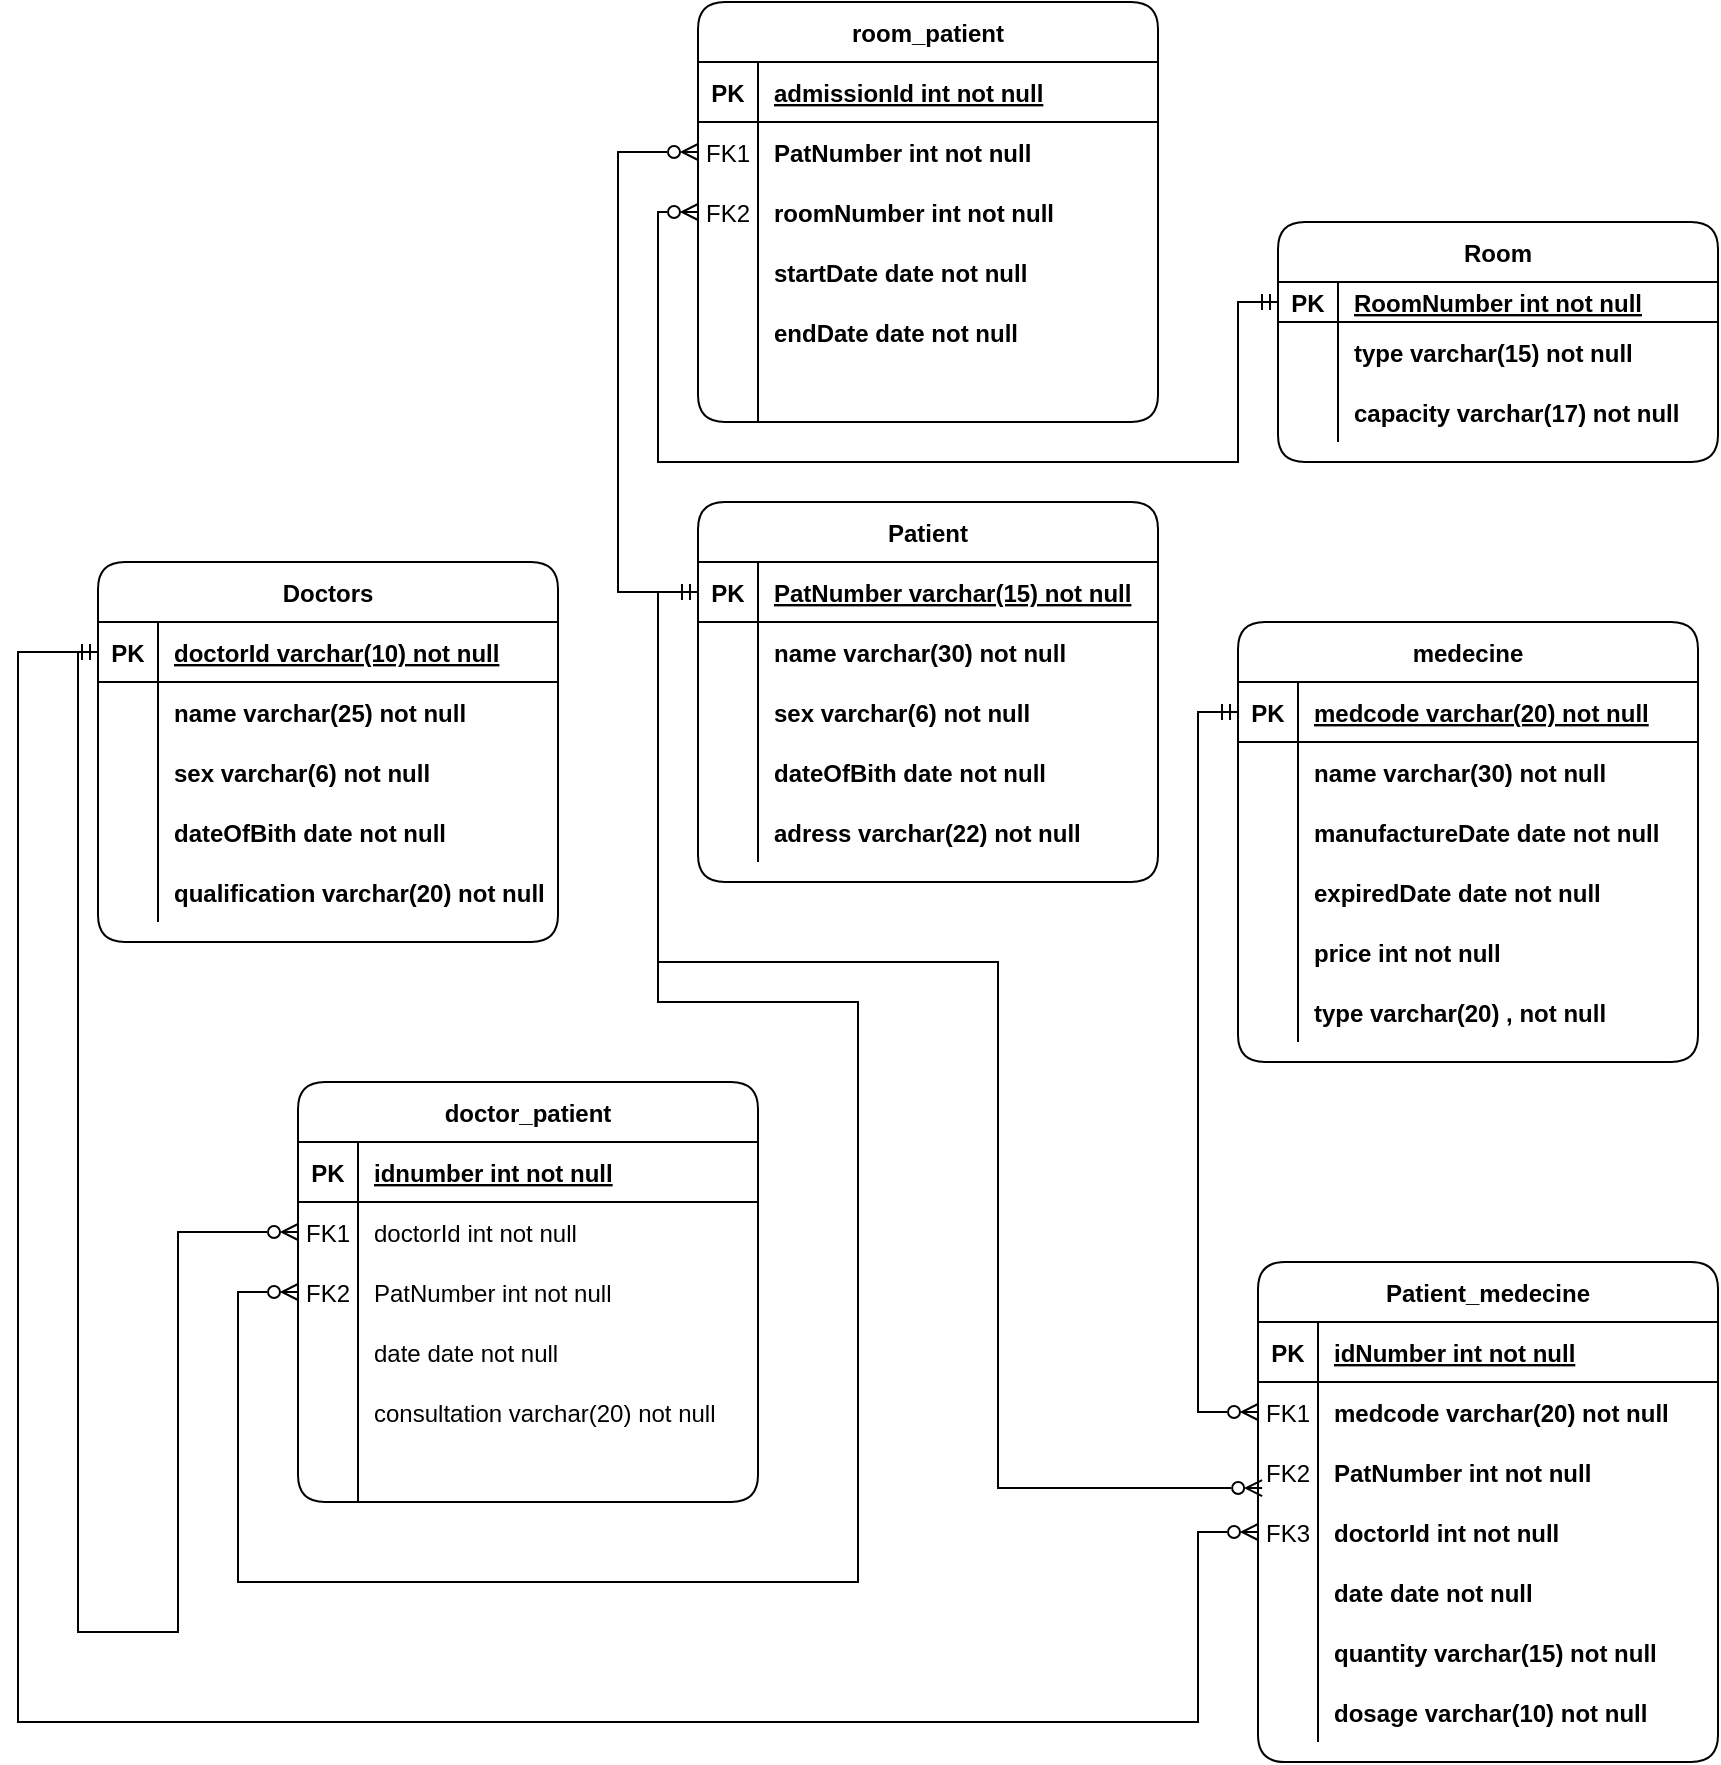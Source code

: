 <mxfile version="17.4.6" type="github">
  <diagram id="NFfSN6hiVfHOmYQPQZbJ" name="Page-1">
    <mxGraphModel dx="2272" dy="752" grid="1" gridSize="10" guides="1" tooltips="1" connect="1" arrows="1" fold="1" page="1" pageScale="1" pageWidth="850" pageHeight="1100" math="0" shadow="0">
      <root>
        <mxCell id="0" />
        <mxCell id="1" parent="0" />
        <mxCell id="Ih93-pVhh6bmFVfgbpYv-1" value="Doctors" style="shape=table;startSize=30;container=1;collapsible=1;childLayout=tableLayout;fixedRows=1;rowLines=0;fontStyle=1;align=center;resizeLast=1;rounded=1;shadow=0;sketch=0;" vertex="1" parent="1">
          <mxGeometry x="20" y="390" width="230" height="190" as="geometry" />
        </mxCell>
        <mxCell id="Ih93-pVhh6bmFVfgbpYv-2" value="" style="shape=tableRow;horizontal=0;startSize=0;swimlaneHead=0;swimlaneBody=0;fillColor=none;collapsible=0;dropTarget=0;points=[[0,0.5],[1,0.5]];portConstraint=eastwest;top=0;left=0;right=0;bottom=1;" vertex="1" parent="Ih93-pVhh6bmFVfgbpYv-1">
          <mxGeometry y="30" width="230" height="30" as="geometry" />
        </mxCell>
        <mxCell id="Ih93-pVhh6bmFVfgbpYv-3" value="PK" style="shape=partialRectangle;connectable=0;fillColor=none;top=0;left=0;bottom=0;right=0;fontStyle=1;overflow=hidden;" vertex="1" parent="Ih93-pVhh6bmFVfgbpYv-2">
          <mxGeometry width="30" height="30" as="geometry">
            <mxRectangle width="30" height="30" as="alternateBounds" />
          </mxGeometry>
        </mxCell>
        <mxCell id="Ih93-pVhh6bmFVfgbpYv-4" value="doctorId varchar(10) not null" style="shape=partialRectangle;connectable=0;fillColor=none;top=0;left=0;bottom=0;right=0;align=left;spacingLeft=6;fontStyle=5;overflow=hidden;" vertex="1" parent="Ih93-pVhh6bmFVfgbpYv-2">
          <mxGeometry x="30" width="200" height="30" as="geometry">
            <mxRectangle width="200" height="30" as="alternateBounds" />
          </mxGeometry>
        </mxCell>
        <mxCell id="Ih93-pVhh6bmFVfgbpYv-5" value="" style="shape=tableRow;horizontal=0;startSize=0;swimlaneHead=0;swimlaneBody=0;fillColor=none;collapsible=0;dropTarget=0;points=[[0,0.5],[1,0.5]];portConstraint=eastwest;top=0;left=0;right=0;bottom=0;" vertex="1" parent="Ih93-pVhh6bmFVfgbpYv-1">
          <mxGeometry y="60" width="230" height="30" as="geometry" />
        </mxCell>
        <mxCell id="Ih93-pVhh6bmFVfgbpYv-6" value="" style="shape=partialRectangle;connectable=0;fillColor=none;top=0;left=0;bottom=0;right=0;editable=1;overflow=hidden;" vertex="1" parent="Ih93-pVhh6bmFVfgbpYv-5">
          <mxGeometry width="30" height="30" as="geometry">
            <mxRectangle width="30" height="30" as="alternateBounds" />
          </mxGeometry>
        </mxCell>
        <mxCell id="Ih93-pVhh6bmFVfgbpYv-7" value="name varchar(25) not null" style="shape=partialRectangle;connectable=0;fillColor=none;top=0;left=0;bottom=0;right=0;align=left;spacingLeft=6;overflow=hidden;fontStyle=1" vertex="1" parent="Ih93-pVhh6bmFVfgbpYv-5">
          <mxGeometry x="30" width="200" height="30" as="geometry">
            <mxRectangle width="200" height="30" as="alternateBounds" />
          </mxGeometry>
        </mxCell>
        <mxCell id="Ih93-pVhh6bmFVfgbpYv-8" value="" style="shape=tableRow;horizontal=0;startSize=0;swimlaneHead=0;swimlaneBody=0;fillColor=none;collapsible=0;dropTarget=0;points=[[0,0.5],[1,0.5]];portConstraint=eastwest;top=0;left=0;right=0;bottom=0;" vertex="1" parent="Ih93-pVhh6bmFVfgbpYv-1">
          <mxGeometry y="90" width="230" height="30" as="geometry" />
        </mxCell>
        <mxCell id="Ih93-pVhh6bmFVfgbpYv-9" value="" style="shape=partialRectangle;connectable=0;fillColor=none;top=0;left=0;bottom=0;right=0;editable=1;overflow=hidden;" vertex="1" parent="Ih93-pVhh6bmFVfgbpYv-8">
          <mxGeometry width="30" height="30" as="geometry">
            <mxRectangle width="30" height="30" as="alternateBounds" />
          </mxGeometry>
        </mxCell>
        <mxCell id="Ih93-pVhh6bmFVfgbpYv-10" value="sex varchar(6) not null" style="shape=partialRectangle;connectable=0;fillColor=none;top=0;left=0;bottom=0;right=0;align=left;spacingLeft=6;overflow=hidden;fontStyle=1" vertex="1" parent="Ih93-pVhh6bmFVfgbpYv-8">
          <mxGeometry x="30" width="200" height="30" as="geometry">
            <mxRectangle width="200" height="30" as="alternateBounds" />
          </mxGeometry>
        </mxCell>
        <mxCell id="Ih93-pVhh6bmFVfgbpYv-11" value="" style="shape=tableRow;horizontal=0;startSize=0;swimlaneHead=0;swimlaneBody=0;fillColor=none;collapsible=0;dropTarget=0;points=[[0,0.5],[1,0.5]];portConstraint=eastwest;top=0;left=0;right=0;bottom=0;" vertex="1" parent="Ih93-pVhh6bmFVfgbpYv-1">
          <mxGeometry y="120" width="230" height="30" as="geometry" />
        </mxCell>
        <mxCell id="Ih93-pVhh6bmFVfgbpYv-12" value="" style="shape=partialRectangle;connectable=0;fillColor=none;top=0;left=0;bottom=0;right=0;editable=1;overflow=hidden;" vertex="1" parent="Ih93-pVhh6bmFVfgbpYv-11">
          <mxGeometry width="30" height="30" as="geometry">
            <mxRectangle width="30" height="30" as="alternateBounds" />
          </mxGeometry>
        </mxCell>
        <mxCell id="Ih93-pVhh6bmFVfgbpYv-13" value="dateOfBith date not null" style="shape=partialRectangle;connectable=0;fillColor=none;top=0;left=0;bottom=0;right=0;align=left;spacingLeft=6;overflow=hidden;fontStyle=1" vertex="1" parent="Ih93-pVhh6bmFVfgbpYv-11">
          <mxGeometry x="30" width="200" height="30" as="geometry">
            <mxRectangle width="200" height="30" as="alternateBounds" />
          </mxGeometry>
        </mxCell>
        <mxCell id="Ih93-pVhh6bmFVfgbpYv-14" value="" style="shape=tableRow;horizontal=0;startSize=0;swimlaneHead=0;swimlaneBody=0;fillColor=none;collapsible=0;dropTarget=0;points=[[0,0.5],[1,0.5]];portConstraint=eastwest;top=0;left=0;right=0;bottom=0;" vertex="1" parent="Ih93-pVhh6bmFVfgbpYv-1">
          <mxGeometry y="150" width="230" height="30" as="geometry" />
        </mxCell>
        <mxCell id="Ih93-pVhh6bmFVfgbpYv-15" value="" style="shape=partialRectangle;connectable=0;fillColor=none;top=0;left=0;bottom=0;right=0;editable=1;overflow=hidden;" vertex="1" parent="Ih93-pVhh6bmFVfgbpYv-14">
          <mxGeometry width="30" height="30" as="geometry">
            <mxRectangle width="30" height="30" as="alternateBounds" />
          </mxGeometry>
        </mxCell>
        <mxCell id="Ih93-pVhh6bmFVfgbpYv-16" value="qualification varchar(20) not null" style="shape=partialRectangle;connectable=0;fillColor=none;top=0;left=0;bottom=0;right=0;align=left;spacingLeft=6;overflow=hidden;fontStyle=1" vertex="1" parent="Ih93-pVhh6bmFVfgbpYv-14">
          <mxGeometry x="30" width="200" height="30" as="geometry">
            <mxRectangle width="200" height="30" as="alternateBounds" />
          </mxGeometry>
        </mxCell>
        <mxCell id="Ih93-pVhh6bmFVfgbpYv-17" value="Patient" style="shape=table;startSize=30;container=1;collapsible=1;childLayout=tableLayout;fixedRows=1;rowLines=0;fontStyle=1;align=center;resizeLast=1;rounded=1;shadow=0;sketch=0;" vertex="1" parent="1">
          <mxGeometry x="320" y="360" width="230" height="190" as="geometry" />
        </mxCell>
        <mxCell id="Ih93-pVhh6bmFVfgbpYv-18" value="" style="shape=tableRow;horizontal=0;startSize=0;swimlaneHead=0;swimlaneBody=0;fillColor=none;collapsible=0;dropTarget=0;points=[[0,0.5],[1,0.5]];portConstraint=eastwest;top=0;left=0;right=0;bottom=1;" vertex="1" parent="Ih93-pVhh6bmFVfgbpYv-17">
          <mxGeometry y="30" width="230" height="30" as="geometry" />
        </mxCell>
        <mxCell id="Ih93-pVhh6bmFVfgbpYv-19" value="PK" style="shape=partialRectangle;connectable=0;fillColor=none;top=0;left=0;bottom=0;right=0;fontStyle=1;overflow=hidden;" vertex="1" parent="Ih93-pVhh6bmFVfgbpYv-18">
          <mxGeometry width="30" height="30" as="geometry">
            <mxRectangle width="30" height="30" as="alternateBounds" />
          </mxGeometry>
        </mxCell>
        <mxCell id="Ih93-pVhh6bmFVfgbpYv-20" value="PatNumber varchar(15) not null" style="shape=partialRectangle;connectable=0;fillColor=none;top=0;left=0;bottom=0;right=0;align=left;spacingLeft=6;fontStyle=5;overflow=hidden;" vertex="1" parent="Ih93-pVhh6bmFVfgbpYv-18">
          <mxGeometry x="30" width="200" height="30" as="geometry">
            <mxRectangle width="200" height="30" as="alternateBounds" />
          </mxGeometry>
        </mxCell>
        <mxCell id="Ih93-pVhh6bmFVfgbpYv-21" value="" style="shape=tableRow;horizontal=0;startSize=0;swimlaneHead=0;swimlaneBody=0;fillColor=none;collapsible=0;dropTarget=0;points=[[0,0.5],[1,0.5]];portConstraint=eastwest;top=0;left=0;right=0;bottom=0;" vertex="1" parent="Ih93-pVhh6bmFVfgbpYv-17">
          <mxGeometry y="60" width="230" height="30" as="geometry" />
        </mxCell>
        <mxCell id="Ih93-pVhh6bmFVfgbpYv-22" value="" style="shape=partialRectangle;connectable=0;fillColor=none;top=0;left=0;bottom=0;right=0;editable=1;overflow=hidden;" vertex="1" parent="Ih93-pVhh6bmFVfgbpYv-21">
          <mxGeometry width="30" height="30" as="geometry">
            <mxRectangle width="30" height="30" as="alternateBounds" />
          </mxGeometry>
        </mxCell>
        <mxCell id="Ih93-pVhh6bmFVfgbpYv-23" value="name varchar(30) not null" style="shape=partialRectangle;connectable=0;fillColor=none;top=0;left=0;bottom=0;right=0;align=left;spacingLeft=6;overflow=hidden;fontStyle=1" vertex="1" parent="Ih93-pVhh6bmFVfgbpYv-21">
          <mxGeometry x="30" width="200" height="30" as="geometry">
            <mxRectangle width="200" height="30" as="alternateBounds" />
          </mxGeometry>
        </mxCell>
        <mxCell id="Ih93-pVhh6bmFVfgbpYv-24" value="" style="shape=tableRow;horizontal=0;startSize=0;swimlaneHead=0;swimlaneBody=0;fillColor=none;collapsible=0;dropTarget=0;points=[[0,0.5],[1,0.5]];portConstraint=eastwest;top=0;left=0;right=0;bottom=0;" vertex="1" parent="Ih93-pVhh6bmFVfgbpYv-17">
          <mxGeometry y="90" width="230" height="30" as="geometry" />
        </mxCell>
        <mxCell id="Ih93-pVhh6bmFVfgbpYv-25" value="" style="shape=partialRectangle;connectable=0;fillColor=none;top=0;left=0;bottom=0;right=0;editable=1;overflow=hidden;" vertex="1" parent="Ih93-pVhh6bmFVfgbpYv-24">
          <mxGeometry width="30" height="30" as="geometry">
            <mxRectangle width="30" height="30" as="alternateBounds" />
          </mxGeometry>
        </mxCell>
        <mxCell id="Ih93-pVhh6bmFVfgbpYv-26" value="sex varchar(6) not null" style="shape=partialRectangle;connectable=0;fillColor=none;top=0;left=0;bottom=0;right=0;align=left;spacingLeft=6;overflow=hidden;fontStyle=1" vertex="1" parent="Ih93-pVhh6bmFVfgbpYv-24">
          <mxGeometry x="30" width="200" height="30" as="geometry">
            <mxRectangle width="200" height="30" as="alternateBounds" />
          </mxGeometry>
        </mxCell>
        <mxCell id="Ih93-pVhh6bmFVfgbpYv-27" value="" style="shape=tableRow;horizontal=0;startSize=0;swimlaneHead=0;swimlaneBody=0;fillColor=none;collapsible=0;dropTarget=0;points=[[0,0.5],[1,0.5]];portConstraint=eastwest;top=0;left=0;right=0;bottom=0;" vertex="1" parent="Ih93-pVhh6bmFVfgbpYv-17">
          <mxGeometry y="120" width="230" height="30" as="geometry" />
        </mxCell>
        <mxCell id="Ih93-pVhh6bmFVfgbpYv-28" value="" style="shape=partialRectangle;connectable=0;fillColor=none;top=0;left=0;bottom=0;right=0;editable=1;overflow=hidden;" vertex="1" parent="Ih93-pVhh6bmFVfgbpYv-27">
          <mxGeometry width="30" height="30" as="geometry">
            <mxRectangle width="30" height="30" as="alternateBounds" />
          </mxGeometry>
        </mxCell>
        <mxCell id="Ih93-pVhh6bmFVfgbpYv-29" value="dateOfBith date not null" style="shape=partialRectangle;connectable=0;fillColor=none;top=0;left=0;bottom=0;right=0;align=left;spacingLeft=6;overflow=hidden;fontStyle=1" vertex="1" parent="Ih93-pVhh6bmFVfgbpYv-27">
          <mxGeometry x="30" width="200" height="30" as="geometry">
            <mxRectangle width="200" height="30" as="alternateBounds" />
          </mxGeometry>
        </mxCell>
        <mxCell id="Ih93-pVhh6bmFVfgbpYv-30" value="" style="shape=tableRow;horizontal=0;startSize=0;swimlaneHead=0;swimlaneBody=0;fillColor=none;collapsible=0;dropTarget=0;points=[[0,0.5],[1,0.5]];portConstraint=eastwest;top=0;left=0;right=0;bottom=0;" vertex="1" parent="Ih93-pVhh6bmFVfgbpYv-17">
          <mxGeometry y="150" width="230" height="30" as="geometry" />
        </mxCell>
        <mxCell id="Ih93-pVhh6bmFVfgbpYv-31" value="" style="shape=partialRectangle;connectable=0;fillColor=none;top=0;left=0;bottom=0;right=0;editable=1;overflow=hidden;" vertex="1" parent="Ih93-pVhh6bmFVfgbpYv-30">
          <mxGeometry width="30" height="30" as="geometry">
            <mxRectangle width="30" height="30" as="alternateBounds" />
          </mxGeometry>
        </mxCell>
        <mxCell id="Ih93-pVhh6bmFVfgbpYv-32" value="adress varchar(22) not null" style="shape=partialRectangle;connectable=0;fillColor=none;top=0;left=0;bottom=0;right=0;align=left;spacingLeft=6;overflow=hidden;fontStyle=1" vertex="1" parent="Ih93-pVhh6bmFVfgbpYv-30">
          <mxGeometry x="30" width="200" height="30" as="geometry">
            <mxRectangle width="200" height="30" as="alternateBounds" />
          </mxGeometry>
        </mxCell>
        <mxCell id="Ih93-pVhh6bmFVfgbpYv-49" value="Room" style="shape=table;startSize=30;container=1;collapsible=1;childLayout=tableLayout;fixedRows=1;rowLines=0;fontStyle=1;align=center;resizeLast=1;rounded=1;shadow=0;sketch=0;" vertex="1" parent="1">
          <mxGeometry x="610" y="220" width="220" height="120" as="geometry" />
        </mxCell>
        <mxCell id="Ih93-pVhh6bmFVfgbpYv-50" value="" style="shape=tableRow;horizontal=0;startSize=0;swimlaneHead=0;swimlaneBody=0;fillColor=none;collapsible=0;dropTarget=0;points=[[0,0.5],[1,0.5]];portConstraint=eastwest;top=0;left=0;right=0;bottom=1;rounded=1;shadow=0;sketch=0;" vertex="1" parent="Ih93-pVhh6bmFVfgbpYv-49">
          <mxGeometry y="30" width="220" height="20" as="geometry" />
        </mxCell>
        <mxCell id="Ih93-pVhh6bmFVfgbpYv-51" value="PK" style="shape=partialRectangle;connectable=0;fillColor=none;top=0;left=0;bottom=0;right=0;fontStyle=1;overflow=hidden;rounded=1;shadow=0;sketch=0;" vertex="1" parent="Ih93-pVhh6bmFVfgbpYv-50">
          <mxGeometry width="30" height="20" as="geometry">
            <mxRectangle width="30" height="20" as="alternateBounds" />
          </mxGeometry>
        </mxCell>
        <mxCell id="Ih93-pVhh6bmFVfgbpYv-52" value="RoomNumber int not null" style="shape=partialRectangle;connectable=0;fillColor=none;top=0;left=0;bottom=0;right=0;align=left;spacingLeft=6;fontStyle=5;overflow=hidden;rounded=1;shadow=0;sketch=0;" vertex="1" parent="Ih93-pVhh6bmFVfgbpYv-50">
          <mxGeometry x="30" width="190" height="20" as="geometry">
            <mxRectangle width="190" height="20" as="alternateBounds" />
          </mxGeometry>
        </mxCell>
        <mxCell id="Ih93-pVhh6bmFVfgbpYv-53" value="" style="shape=tableRow;horizontal=0;startSize=0;swimlaneHead=0;swimlaneBody=0;fillColor=none;collapsible=0;dropTarget=0;points=[[0,0.5],[1,0.5]];portConstraint=eastwest;top=0;left=0;right=0;bottom=0;rounded=1;shadow=0;sketch=0;" vertex="1" parent="Ih93-pVhh6bmFVfgbpYv-49">
          <mxGeometry y="50" width="220" height="30" as="geometry" />
        </mxCell>
        <mxCell id="Ih93-pVhh6bmFVfgbpYv-54" value="" style="shape=partialRectangle;connectable=0;fillColor=none;top=0;left=0;bottom=0;right=0;editable=1;overflow=hidden;rounded=1;shadow=0;sketch=0;" vertex="1" parent="Ih93-pVhh6bmFVfgbpYv-53">
          <mxGeometry width="30" height="30" as="geometry">
            <mxRectangle width="30" height="30" as="alternateBounds" />
          </mxGeometry>
        </mxCell>
        <mxCell id="Ih93-pVhh6bmFVfgbpYv-55" value="type varchar(15) not null" style="shape=partialRectangle;connectable=0;fillColor=none;top=0;left=0;bottom=0;right=0;align=left;spacingLeft=6;overflow=hidden;rounded=1;shadow=0;sketch=0;fontStyle=1" vertex="1" parent="Ih93-pVhh6bmFVfgbpYv-53">
          <mxGeometry x="30" width="190" height="30" as="geometry">
            <mxRectangle width="190" height="30" as="alternateBounds" />
          </mxGeometry>
        </mxCell>
        <mxCell id="Ih93-pVhh6bmFVfgbpYv-56" value="" style="shape=tableRow;horizontal=0;startSize=0;swimlaneHead=0;swimlaneBody=0;fillColor=none;collapsible=0;dropTarget=0;points=[[0,0.5],[1,0.5]];portConstraint=eastwest;top=0;left=0;right=0;bottom=0;rounded=1;shadow=0;sketch=0;" vertex="1" parent="Ih93-pVhh6bmFVfgbpYv-49">
          <mxGeometry y="80" width="220" height="30" as="geometry" />
        </mxCell>
        <mxCell id="Ih93-pVhh6bmFVfgbpYv-57" value="" style="shape=partialRectangle;connectable=0;fillColor=none;top=0;left=0;bottom=0;right=0;editable=1;overflow=hidden;rounded=1;shadow=0;sketch=0;" vertex="1" parent="Ih93-pVhh6bmFVfgbpYv-56">
          <mxGeometry width="30" height="30" as="geometry">
            <mxRectangle width="30" height="30" as="alternateBounds" />
          </mxGeometry>
        </mxCell>
        <mxCell id="Ih93-pVhh6bmFVfgbpYv-58" value="capacity varchar(17) not null" style="shape=partialRectangle;connectable=0;fillColor=none;top=0;left=0;bottom=0;right=0;align=left;spacingLeft=6;overflow=hidden;rounded=1;shadow=0;sketch=0;fontStyle=1" vertex="1" parent="Ih93-pVhh6bmFVfgbpYv-56">
          <mxGeometry x="30" width="190" height="30" as="geometry">
            <mxRectangle width="190" height="30" as="alternateBounds" />
          </mxGeometry>
        </mxCell>
        <mxCell id="Ih93-pVhh6bmFVfgbpYv-62" value="medecine" style="shape=table;startSize=30;container=1;collapsible=1;childLayout=tableLayout;fixedRows=1;rowLines=0;fontStyle=1;align=center;resizeLast=1;rounded=1;shadow=0;sketch=0;" vertex="1" parent="1">
          <mxGeometry x="590" y="420" width="230" height="220" as="geometry" />
        </mxCell>
        <mxCell id="Ih93-pVhh6bmFVfgbpYv-63" value="" style="shape=tableRow;horizontal=0;startSize=0;swimlaneHead=0;swimlaneBody=0;fillColor=none;collapsible=0;dropTarget=0;points=[[0,0.5],[1,0.5]];portConstraint=eastwest;top=0;left=0;right=0;bottom=1;" vertex="1" parent="Ih93-pVhh6bmFVfgbpYv-62">
          <mxGeometry y="30" width="230" height="30" as="geometry" />
        </mxCell>
        <mxCell id="Ih93-pVhh6bmFVfgbpYv-64" value="PK" style="shape=partialRectangle;connectable=0;fillColor=none;top=0;left=0;bottom=0;right=0;fontStyle=1;overflow=hidden;" vertex="1" parent="Ih93-pVhh6bmFVfgbpYv-63">
          <mxGeometry width="30" height="30" as="geometry">
            <mxRectangle width="30" height="30" as="alternateBounds" />
          </mxGeometry>
        </mxCell>
        <mxCell id="Ih93-pVhh6bmFVfgbpYv-65" value="medcode varchar(20) not null" style="shape=partialRectangle;connectable=0;fillColor=none;top=0;left=0;bottom=0;right=0;align=left;spacingLeft=6;fontStyle=5;overflow=hidden;" vertex="1" parent="Ih93-pVhh6bmFVfgbpYv-63">
          <mxGeometry x="30" width="200" height="30" as="geometry">
            <mxRectangle width="200" height="30" as="alternateBounds" />
          </mxGeometry>
        </mxCell>
        <mxCell id="Ih93-pVhh6bmFVfgbpYv-66" value="" style="shape=tableRow;horizontal=0;startSize=0;swimlaneHead=0;swimlaneBody=0;fillColor=none;collapsible=0;dropTarget=0;points=[[0,0.5],[1,0.5]];portConstraint=eastwest;top=0;left=0;right=0;bottom=0;" vertex="1" parent="Ih93-pVhh6bmFVfgbpYv-62">
          <mxGeometry y="60" width="230" height="30" as="geometry" />
        </mxCell>
        <mxCell id="Ih93-pVhh6bmFVfgbpYv-67" value="" style="shape=partialRectangle;connectable=0;fillColor=none;top=0;left=0;bottom=0;right=0;editable=1;overflow=hidden;" vertex="1" parent="Ih93-pVhh6bmFVfgbpYv-66">
          <mxGeometry width="30" height="30" as="geometry">
            <mxRectangle width="30" height="30" as="alternateBounds" />
          </mxGeometry>
        </mxCell>
        <mxCell id="Ih93-pVhh6bmFVfgbpYv-68" value="name varchar(30) not null" style="shape=partialRectangle;connectable=0;fillColor=none;top=0;left=0;bottom=0;right=0;align=left;spacingLeft=6;overflow=hidden;fontStyle=1" vertex="1" parent="Ih93-pVhh6bmFVfgbpYv-66">
          <mxGeometry x="30" width="200" height="30" as="geometry">
            <mxRectangle width="200" height="30" as="alternateBounds" />
          </mxGeometry>
        </mxCell>
        <mxCell id="Ih93-pVhh6bmFVfgbpYv-69" value="" style="shape=tableRow;horizontal=0;startSize=0;swimlaneHead=0;swimlaneBody=0;fillColor=none;collapsible=0;dropTarget=0;points=[[0,0.5],[1,0.5]];portConstraint=eastwest;top=0;left=0;right=0;bottom=0;" vertex="1" parent="Ih93-pVhh6bmFVfgbpYv-62">
          <mxGeometry y="90" width="230" height="30" as="geometry" />
        </mxCell>
        <mxCell id="Ih93-pVhh6bmFVfgbpYv-70" value="" style="shape=partialRectangle;connectable=0;fillColor=none;top=0;left=0;bottom=0;right=0;editable=1;overflow=hidden;" vertex="1" parent="Ih93-pVhh6bmFVfgbpYv-69">
          <mxGeometry width="30" height="30" as="geometry">
            <mxRectangle width="30" height="30" as="alternateBounds" />
          </mxGeometry>
        </mxCell>
        <mxCell id="Ih93-pVhh6bmFVfgbpYv-71" value="manufactureDate date not null" style="shape=partialRectangle;connectable=0;fillColor=none;top=0;left=0;bottom=0;right=0;align=left;spacingLeft=6;overflow=hidden;fontStyle=1" vertex="1" parent="Ih93-pVhh6bmFVfgbpYv-69">
          <mxGeometry x="30" width="200" height="30" as="geometry">
            <mxRectangle width="200" height="30" as="alternateBounds" />
          </mxGeometry>
        </mxCell>
        <mxCell id="Ih93-pVhh6bmFVfgbpYv-72" value="" style="shape=tableRow;horizontal=0;startSize=0;swimlaneHead=0;swimlaneBody=0;fillColor=none;collapsible=0;dropTarget=0;points=[[0,0.5],[1,0.5]];portConstraint=eastwest;top=0;left=0;right=0;bottom=0;" vertex="1" parent="Ih93-pVhh6bmFVfgbpYv-62">
          <mxGeometry y="120" width="230" height="30" as="geometry" />
        </mxCell>
        <mxCell id="Ih93-pVhh6bmFVfgbpYv-73" value="" style="shape=partialRectangle;connectable=0;fillColor=none;top=0;left=0;bottom=0;right=0;editable=1;overflow=hidden;" vertex="1" parent="Ih93-pVhh6bmFVfgbpYv-72">
          <mxGeometry width="30" height="30" as="geometry">
            <mxRectangle width="30" height="30" as="alternateBounds" />
          </mxGeometry>
        </mxCell>
        <mxCell id="Ih93-pVhh6bmFVfgbpYv-74" value="expiredDate date not null" style="shape=partialRectangle;connectable=0;fillColor=none;top=0;left=0;bottom=0;right=0;align=left;spacingLeft=6;overflow=hidden;fontStyle=1" vertex="1" parent="Ih93-pVhh6bmFVfgbpYv-72">
          <mxGeometry x="30" width="200" height="30" as="geometry">
            <mxRectangle width="200" height="30" as="alternateBounds" />
          </mxGeometry>
        </mxCell>
        <mxCell id="Ih93-pVhh6bmFVfgbpYv-75" value="" style="shape=tableRow;horizontal=0;startSize=0;swimlaneHead=0;swimlaneBody=0;fillColor=none;collapsible=0;dropTarget=0;points=[[0,0.5],[1,0.5]];portConstraint=eastwest;top=0;left=0;right=0;bottom=0;" vertex="1" parent="Ih93-pVhh6bmFVfgbpYv-62">
          <mxGeometry y="150" width="230" height="30" as="geometry" />
        </mxCell>
        <mxCell id="Ih93-pVhh6bmFVfgbpYv-76" value="" style="shape=partialRectangle;connectable=0;fillColor=none;top=0;left=0;bottom=0;right=0;editable=1;overflow=hidden;" vertex="1" parent="Ih93-pVhh6bmFVfgbpYv-75">
          <mxGeometry width="30" height="30" as="geometry">
            <mxRectangle width="30" height="30" as="alternateBounds" />
          </mxGeometry>
        </mxCell>
        <mxCell id="Ih93-pVhh6bmFVfgbpYv-77" value="price int not null" style="shape=partialRectangle;connectable=0;fillColor=none;top=0;left=0;bottom=0;right=0;align=left;spacingLeft=6;overflow=hidden;fontStyle=1" vertex="1" parent="Ih93-pVhh6bmFVfgbpYv-75">
          <mxGeometry x="30" width="200" height="30" as="geometry">
            <mxRectangle width="200" height="30" as="alternateBounds" />
          </mxGeometry>
        </mxCell>
        <mxCell id="Ih93-pVhh6bmFVfgbpYv-78" value="" style="shape=tableRow;horizontal=0;startSize=0;swimlaneHead=0;swimlaneBody=0;fillColor=none;collapsible=0;dropTarget=0;points=[[0,0.5],[1,0.5]];portConstraint=eastwest;top=0;left=0;right=0;bottom=0;" vertex="1" parent="Ih93-pVhh6bmFVfgbpYv-62">
          <mxGeometry y="180" width="230" height="30" as="geometry" />
        </mxCell>
        <mxCell id="Ih93-pVhh6bmFVfgbpYv-79" value="" style="shape=partialRectangle;connectable=0;fillColor=none;top=0;left=0;bottom=0;right=0;editable=1;overflow=hidden;" vertex="1" parent="Ih93-pVhh6bmFVfgbpYv-78">
          <mxGeometry width="30" height="30" as="geometry">
            <mxRectangle width="30" height="30" as="alternateBounds" />
          </mxGeometry>
        </mxCell>
        <mxCell id="Ih93-pVhh6bmFVfgbpYv-80" value="type varchar(20) , not null" style="shape=partialRectangle;connectable=0;fillColor=none;top=0;left=0;bottom=0;right=0;align=left;spacingLeft=6;overflow=hidden;fontStyle=1" vertex="1" parent="Ih93-pVhh6bmFVfgbpYv-78">
          <mxGeometry x="30" width="200" height="30" as="geometry">
            <mxRectangle width="200" height="30" as="alternateBounds" />
          </mxGeometry>
        </mxCell>
        <mxCell id="Ih93-pVhh6bmFVfgbpYv-81" value="Patient_medecine" style="shape=table;startSize=30;container=1;collapsible=1;childLayout=tableLayout;fixedRows=1;rowLines=0;fontStyle=1;align=center;resizeLast=1;rounded=1;shadow=0;sketch=0;" vertex="1" parent="1">
          <mxGeometry x="600" y="740" width="230" height="250" as="geometry" />
        </mxCell>
        <mxCell id="Ih93-pVhh6bmFVfgbpYv-82" value="" style="shape=tableRow;horizontal=0;startSize=0;swimlaneHead=0;swimlaneBody=0;fillColor=none;collapsible=0;dropTarget=0;points=[[0,0.5],[1,0.5]];portConstraint=eastwest;top=0;left=0;right=0;bottom=1;" vertex="1" parent="Ih93-pVhh6bmFVfgbpYv-81">
          <mxGeometry y="30" width="230" height="30" as="geometry" />
        </mxCell>
        <mxCell id="Ih93-pVhh6bmFVfgbpYv-83" value="PK" style="shape=partialRectangle;connectable=0;fillColor=none;top=0;left=0;bottom=0;right=0;fontStyle=1;overflow=hidden;" vertex="1" parent="Ih93-pVhh6bmFVfgbpYv-82">
          <mxGeometry width="30" height="30" as="geometry">
            <mxRectangle width="30" height="30" as="alternateBounds" />
          </mxGeometry>
        </mxCell>
        <mxCell id="Ih93-pVhh6bmFVfgbpYv-84" value="idNumber int not null" style="shape=partialRectangle;connectable=0;fillColor=none;top=0;left=0;bottom=0;right=0;align=left;spacingLeft=6;fontStyle=5;overflow=hidden;" vertex="1" parent="Ih93-pVhh6bmFVfgbpYv-82">
          <mxGeometry x="30" width="200" height="30" as="geometry">
            <mxRectangle width="200" height="30" as="alternateBounds" />
          </mxGeometry>
        </mxCell>
        <mxCell id="Ih93-pVhh6bmFVfgbpYv-85" value="" style="shape=tableRow;horizontal=0;startSize=0;swimlaneHead=0;swimlaneBody=0;fillColor=none;collapsible=0;dropTarget=0;points=[[0,0.5],[1,0.5]];portConstraint=eastwest;top=0;left=0;right=0;bottom=0;" vertex="1" parent="Ih93-pVhh6bmFVfgbpYv-81">
          <mxGeometry y="60" width="230" height="30" as="geometry" />
        </mxCell>
        <mxCell id="Ih93-pVhh6bmFVfgbpYv-86" value="FK1" style="shape=partialRectangle;connectable=0;fillColor=none;top=0;left=0;bottom=0;right=0;editable=1;overflow=hidden;" vertex="1" parent="Ih93-pVhh6bmFVfgbpYv-85">
          <mxGeometry width="30" height="30" as="geometry">
            <mxRectangle width="30" height="30" as="alternateBounds" />
          </mxGeometry>
        </mxCell>
        <mxCell id="Ih93-pVhh6bmFVfgbpYv-87" value="medcode varchar(20) not null " style="shape=partialRectangle;connectable=0;fillColor=none;top=0;left=0;bottom=0;right=0;align=left;spacingLeft=6;overflow=hidden;fontStyle=1" vertex="1" parent="Ih93-pVhh6bmFVfgbpYv-85">
          <mxGeometry x="30" width="200" height="30" as="geometry">
            <mxRectangle width="200" height="30" as="alternateBounds" />
          </mxGeometry>
        </mxCell>
        <mxCell id="Ih93-pVhh6bmFVfgbpYv-88" value="" style="shape=tableRow;horizontal=0;startSize=0;swimlaneHead=0;swimlaneBody=0;fillColor=none;collapsible=0;dropTarget=0;points=[[0,0.5],[1,0.5]];portConstraint=eastwest;top=0;left=0;right=0;bottom=0;" vertex="1" parent="Ih93-pVhh6bmFVfgbpYv-81">
          <mxGeometry y="90" width="230" height="30" as="geometry" />
        </mxCell>
        <mxCell id="Ih93-pVhh6bmFVfgbpYv-89" value="FK2" style="shape=partialRectangle;connectable=0;fillColor=none;top=0;left=0;bottom=0;right=0;editable=1;overflow=hidden;" vertex="1" parent="Ih93-pVhh6bmFVfgbpYv-88">
          <mxGeometry width="30" height="30" as="geometry">
            <mxRectangle width="30" height="30" as="alternateBounds" />
          </mxGeometry>
        </mxCell>
        <mxCell id="Ih93-pVhh6bmFVfgbpYv-90" value="PatNumber int not null " style="shape=partialRectangle;connectable=0;fillColor=none;top=0;left=0;bottom=0;right=0;align=left;spacingLeft=6;overflow=hidden;fontStyle=1" vertex="1" parent="Ih93-pVhh6bmFVfgbpYv-88">
          <mxGeometry x="30" width="200" height="30" as="geometry">
            <mxRectangle width="200" height="30" as="alternateBounds" />
          </mxGeometry>
        </mxCell>
        <mxCell id="Ih93-pVhh6bmFVfgbpYv-91" value="" style="shape=tableRow;horizontal=0;startSize=0;swimlaneHead=0;swimlaneBody=0;fillColor=none;collapsible=0;dropTarget=0;points=[[0,0.5],[1,0.5]];portConstraint=eastwest;top=0;left=0;right=0;bottom=0;" vertex="1" parent="Ih93-pVhh6bmFVfgbpYv-81">
          <mxGeometry y="120" width="230" height="30" as="geometry" />
        </mxCell>
        <mxCell id="Ih93-pVhh6bmFVfgbpYv-92" value="FK3" style="shape=partialRectangle;connectable=0;fillColor=none;top=0;left=0;bottom=0;right=0;editable=1;overflow=hidden;" vertex="1" parent="Ih93-pVhh6bmFVfgbpYv-91">
          <mxGeometry width="30" height="30" as="geometry">
            <mxRectangle width="30" height="30" as="alternateBounds" />
          </mxGeometry>
        </mxCell>
        <mxCell id="Ih93-pVhh6bmFVfgbpYv-93" value="doctorId int not null " style="shape=partialRectangle;connectable=0;fillColor=none;top=0;left=0;bottom=0;right=0;align=left;spacingLeft=6;overflow=hidden;fontStyle=1" vertex="1" parent="Ih93-pVhh6bmFVfgbpYv-91">
          <mxGeometry x="30" width="200" height="30" as="geometry">
            <mxRectangle width="200" height="30" as="alternateBounds" />
          </mxGeometry>
        </mxCell>
        <mxCell id="Ih93-pVhh6bmFVfgbpYv-94" value="" style="shape=tableRow;horizontal=0;startSize=0;swimlaneHead=0;swimlaneBody=0;fillColor=none;collapsible=0;dropTarget=0;points=[[0,0.5],[1,0.5]];portConstraint=eastwest;top=0;left=0;right=0;bottom=0;" vertex="1" parent="Ih93-pVhh6bmFVfgbpYv-81">
          <mxGeometry y="150" width="230" height="30" as="geometry" />
        </mxCell>
        <mxCell id="Ih93-pVhh6bmFVfgbpYv-95" value="" style="shape=partialRectangle;connectable=0;fillColor=none;top=0;left=0;bottom=0;right=0;editable=1;overflow=hidden;" vertex="1" parent="Ih93-pVhh6bmFVfgbpYv-94">
          <mxGeometry width="30" height="30" as="geometry">
            <mxRectangle width="30" height="30" as="alternateBounds" />
          </mxGeometry>
        </mxCell>
        <mxCell id="Ih93-pVhh6bmFVfgbpYv-96" value="date date not null" style="shape=partialRectangle;connectable=0;fillColor=none;top=0;left=0;bottom=0;right=0;align=left;spacingLeft=6;overflow=hidden;fontStyle=1" vertex="1" parent="Ih93-pVhh6bmFVfgbpYv-94">
          <mxGeometry x="30" width="200" height="30" as="geometry">
            <mxRectangle width="200" height="30" as="alternateBounds" />
          </mxGeometry>
        </mxCell>
        <mxCell id="Ih93-pVhh6bmFVfgbpYv-97" value="" style="shape=tableRow;horizontal=0;startSize=0;swimlaneHead=0;swimlaneBody=0;fillColor=none;collapsible=0;dropTarget=0;points=[[0,0.5],[1,0.5]];portConstraint=eastwest;top=0;left=0;right=0;bottom=0;" vertex="1" parent="Ih93-pVhh6bmFVfgbpYv-81">
          <mxGeometry y="180" width="230" height="30" as="geometry" />
        </mxCell>
        <mxCell id="Ih93-pVhh6bmFVfgbpYv-98" value="" style="shape=partialRectangle;connectable=0;fillColor=none;top=0;left=0;bottom=0;right=0;editable=1;overflow=hidden;" vertex="1" parent="Ih93-pVhh6bmFVfgbpYv-97">
          <mxGeometry width="30" height="30" as="geometry">
            <mxRectangle width="30" height="30" as="alternateBounds" />
          </mxGeometry>
        </mxCell>
        <mxCell id="Ih93-pVhh6bmFVfgbpYv-99" value="quantity varchar(15) not null" style="shape=partialRectangle;connectable=0;fillColor=none;top=0;left=0;bottom=0;right=0;align=left;spacingLeft=6;overflow=hidden;fontStyle=1" vertex="1" parent="Ih93-pVhh6bmFVfgbpYv-97">
          <mxGeometry x="30" width="200" height="30" as="geometry">
            <mxRectangle width="200" height="30" as="alternateBounds" />
          </mxGeometry>
        </mxCell>
        <mxCell id="Ih93-pVhh6bmFVfgbpYv-100" value="" style="shape=tableRow;horizontal=0;startSize=0;swimlaneHead=0;swimlaneBody=0;fillColor=none;collapsible=0;dropTarget=0;points=[[0,0.5],[1,0.5]];portConstraint=eastwest;top=0;left=0;right=0;bottom=0;" vertex="1" parent="Ih93-pVhh6bmFVfgbpYv-81">
          <mxGeometry y="210" width="230" height="30" as="geometry" />
        </mxCell>
        <mxCell id="Ih93-pVhh6bmFVfgbpYv-101" value="" style="shape=partialRectangle;connectable=0;fillColor=none;top=0;left=0;bottom=0;right=0;editable=1;overflow=hidden;" vertex="1" parent="Ih93-pVhh6bmFVfgbpYv-100">
          <mxGeometry width="30" height="30" as="geometry">
            <mxRectangle width="30" height="30" as="alternateBounds" />
          </mxGeometry>
        </mxCell>
        <mxCell id="Ih93-pVhh6bmFVfgbpYv-102" value="dosage varchar(10) not null" style="shape=partialRectangle;connectable=0;fillColor=none;top=0;left=0;bottom=0;right=0;align=left;spacingLeft=6;overflow=hidden;fontStyle=1" vertex="1" parent="Ih93-pVhh6bmFVfgbpYv-100">
          <mxGeometry x="30" width="200" height="30" as="geometry">
            <mxRectangle width="200" height="30" as="alternateBounds" />
          </mxGeometry>
        </mxCell>
        <mxCell id="Ih93-pVhh6bmFVfgbpYv-103" value="doctor_patient" style="shape=table;startSize=30;container=1;collapsible=1;childLayout=tableLayout;fixedRows=1;rowLines=0;fontStyle=1;align=center;resizeLast=1;rounded=1;shadow=0;sketch=0;" vertex="1" parent="1">
          <mxGeometry x="120" y="650" width="230" height="210" as="geometry" />
        </mxCell>
        <mxCell id="Ih93-pVhh6bmFVfgbpYv-104" value="" style="shape=tableRow;horizontal=0;startSize=0;swimlaneHead=0;swimlaneBody=0;fillColor=none;collapsible=0;dropTarget=0;points=[[0,0.5],[1,0.5]];portConstraint=eastwest;top=0;left=0;right=0;bottom=1;" vertex="1" parent="Ih93-pVhh6bmFVfgbpYv-103">
          <mxGeometry y="30" width="230" height="30" as="geometry" />
        </mxCell>
        <mxCell id="Ih93-pVhh6bmFVfgbpYv-105" value="PK" style="shape=partialRectangle;connectable=0;fillColor=none;top=0;left=0;bottom=0;right=0;fontStyle=1;overflow=hidden;" vertex="1" parent="Ih93-pVhh6bmFVfgbpYv-104">
          <mxGeometry width="30" height="30" as="geometry">
            <mxRectangle width="30" height="30" as="alternateBounds" />
          </mxGeometry>
        </mxCell>
        <mxCell id="Ih93-pVhh6bmFVfgbpYv-106" value="idnumber int not null" style="shape=partialRectangle;connectable=0;fillColor=none;top=0;left=0;bottom=0;right=0;align=left;spacingLeft=6;fontStyle=5;overflow=hidden;" vertex="1" parent="Ih93-pVhh6bmFVfgbpYv-104">
          <mxGeometry x="30" width="200" height="30" as="geometry">
            <mxRectangle width="200" height="30" as="alternateBounds" />
          </mxGeometry>
        </mxCell>
        <mxCell id="Ih93-pVhh6bmFVfgbpYv-107" value="" style="shape=tableRow;horizontal=0;startSize=0;swimlaneHead=0;swimlaneBody=0;fillColor=none;collapsible=0;dropTarget=0;points=[[0,0.5],[1,0.5]];portConstraint=eastwest;top=0;left=0;right=0;bottom=0;" vertex="1" parent="Ih93-pVhh6bmFVfgbpYv-103">
          <mxGeometry y="60" width="230" height="30" as="geometry" />
        </mxCell>
        <mxCell id="Ih93-pVhh6bmFVfgbpYv-108" value="FK1" style="shape=partialRectangle;connectable=0;fillColor=none;top=0;left=0;bottom=0;right=0;editable=1;overflow=hidden;" vertex="1" parent="Ih93-pVhh6bmFVfgbpYv-107">
          <mxGeometry width="30" height="30" as="geometry">
            <mxRectangle width="30" height="30" as="alternateBounds" />
          </mxGeometry>
        </mxCell>
        <mxCell id="Ih93-pVhh6bmFVfgbpYv-109" value="doctorId int not null " style="shape=partialRectangle;connectable=0;fillColor=none;top=0;left=0;bottom=0;right=0;align=left;spacingLeft=6;overflow=hidden;" vertex="1" parent="Ih93-pVhh6bmFVfgbpYv-107">
          <mxGeometry x="30" width="200" height="30" as="geometry">
            <mxRectangle width="200" height="30" as="alternateBounds" />
          </mxGeometry>
        </mxCell>
        <mxCell id="Ih93-pVhh6bmFVfgbpYv-110" value="" style="shape=tableRow;horizontal=0;startSize=0;swimlaneHead=0;swimlaneBody=0;fillColor=none;collapsible=0;dropTarget=0;points=[[0,0.5],[1,0.5]];portConstraint=eastwest;top=0;left=0;right=0;bottom=0;" vertex="1" parent="Ih93-pVhh6bmFVfgbpYv-103">
          <mxGeometry y="90" width="230" height="30" as="geometry" />
        </mxCell>
        <mxCell id="Ih93-pVhh6bmFVfgbpYv-111" value="FK2" style="shape=partialRectangle;connectable=0;fillColor=none;top=0;left=0;bottom=0;right=0;editable=1;overflow=hidden;" vertex="1" parent="Ih93-pVhh6bmFVfgbpYv-110">
          <mxGeometry width="30" height="30" as="geometry">
            <mxRectangle width="30" height="30" as="alternateBounds" />
          </mxGeometry>
        </mxCell>
        <mxCell id="Ih93-pVhh6bmFVfgbpYv-112" value="PatNumber int not null " style="shape=partialRectangle;connectable=0;fillColor=none;top=0;left=0;bottom=0;right=0;align=left;spacingLeft=6;overflow=hidden;" vertex="1" parent="Ih93-pVhh6bmFVfgbpYv-110">
          <mxGeometry x="30" width="200" height="30" as="geometry">
            <mxRectangle width="200" height="30" as="alternateBounds" />
          </mxGeometry>
        </mxCell>
        <mxCell id="Ih93-pVhh6bmFVfgbpYv-116" value="" style="shape=tableRow;horizontal=0;startSize=0;swimlaneHead=0;swimlaneBody=0;fillColor=none;collapsible=0;dropTarget=0;points=[[0,0.5],[1,0.5]];portConstraint=eastwest;top=0;left=0;right=0;bottom=0;" vertex="1" parent="Ih93-pVhh6bmFVfgbpYv-103">
          <mxGeometry y="120" width="230" height="30" as="geometry" />
        </mxCell>
        <mxCell id="Ih93-pVhh6bmFVfgbpYv-117" value="" style="shape=partialRectangle;connectable=0;fillColor=none;top=0;left=0;bottom=0;right=0;editable=1;overflow=hidden;" vertex="1" parent="Ih93-pVhh6bmFVfgbpYv-116">
          <mxGeometry width="30" height="30" as="geometry">
            <mxRectangle width="30" height="30" as="alternateBounds" />
          </mxGeometry>
        </mxCell>
        <mxCell id="Ih93-pVhh6bmFVfgbpYv-118" value="date date not null" style="shape=partialRectangle;connectable=0;fillColor=none;top=0;left=0;bottom=0;right=0;align=left;spacingLeft=6;overflow=hidden;" vertex="1" parent="Ih93-pVhh6bmFVfgbpYv-116">
          <mxGeometry x="30" width="200" height="30" as="geometry">
            <mxRectangle width="200" height="30" as="alternateBounds" />
          </mxGeometry>
        </mxCell>
        <mxCell id="Ih93-pVhh6bmFVfgbpYv-119" value="" style="shape=tableRow;horizontal=0;startSize=0;swimlaneHead=0;swimlaneBody=0;fillColor=none;collapsible=0;dropTarget=0;points=[[0,0.5],[1,0.5]];portConstraint=eastwest;top=0;left=0;right=0;bottom=0;" vertex="1" parent="Ih93-pVhh6bmFVfgbpYv-103">
          <mxGeometry y="150" width="230" height="30" as="geometry" />
        </mxCell>
        <mxCell id="Ih93-pVhh6bmFVfgbpYv-120" value="" style="shape=partialRectangle;connectable=0;fillColor=none;top=0;left=0;bottom=0;right=0;editable=1;overflow=hidden;" vertex="1" parent="Ih93-pVhh6bmFVfgbpYv-119">
          <mxGeometry width="30" height="30" as="geometry">
            <mxRectangle width="30" height="30" as="alternateBounds" />
          </mxGeometry>
        </mxCell>
        <mxCell id="Ih93-pVhh6bmFVfgbpYv-121" value="consultation varchar(20) not null" style="shape=partialRectangle;connectable=0;fillColor=none;top=0;left=0;bottom=0;right=0;align=left;spacingLeft=6;overflow=hidden;" vertex="1" parent="Ih93-pVhh6bmFVfgbpYv-119">
          <mxGeometry x="30" width="200" height="30" as="geometry">
            <mxRectangle width="200" height="30" as="alternateBounds" />
          </mxGeometry>
        </mxCell>
        <mxCell id="Ih93-pVhh6bmFVfgbpYv-122" value="" style="shape=tableRow;horizontal=0;startSize=0;swimlaneHead=0;swimlaneBody=0;fillColor=none;collapsible=0;dropTarget=0;points=[[0,0.5],[1,0.5]];portConstraint=eastwest;top=0;left=0;right=0;bottom=0;" vertex="1" parent="Ih93-pVhh6bmFVfgbpYv-103">
          <mxGeometry y="180" width="230" height="30" as="geometry" />
        </mxCell>
        <mxCell id="Ih93-pVhh6bmFVfgbpYv-123" value="" style="shape=partialRectangle;connectable=0;fillColor=none;top=0;left=0;bottom=0;right=0;editable=1;overflow=hidden;" vertex="1" parent="Ih93-pVhh6bmFVfgbpYv-122">
          <mxGeometry width="30" height="30" as="geometry">
            <mxRectangle width="30" height="30" as="alternateBounds" />
          </mxGeometry>
        </mxCell>
        <mxCell id="Ih93-pVhh6bmFVfgbpYv-124" value="" style="shape=partialRectangle;connectable=0;fillColor=none;top=0;left=0;bottom=0;right=0;align=left;spacingLeft=6;overflow=hidden;" vertex="1" parent="Ih93-pVhh6bmFVfgbpYv-122">
          <mxGeometry x="30" width="200" height="30" as="geometry">
            <mxRectangle width="200" height="30" as="alternateBounds" />
          </mxGeometry>
        </mxCell>
        <mxCell id="Ih93-pVhh6bmFVfgbpYv-125" value="room_patient" style="shape=table;startSize=30;container=1;collapsible=1;childLayout=tableLayout;fixedRows=1;rowLines=0;fontStyle=1;align=center;resizeLast=1;rounded=1;shadow=0;sketch=0;" vertex="1" parent="1">
          <mxGeometry x="320" y="110" width="230" height="210" as="geometry" />
        </mxCell>
        <mxCell id="Ih93-pVhh6bmFVfgbpYv-126" value="" style="shape=tableRow;horizontal=0;startSize=0;swimlaneHead=0;swimlaneBody=0;fillColor=none;collapsible=0;dropTarget=0;points=[[0,0.5],[1,0.5]];portConstraint=eastwest;top=0;left=0;right=0;bottom=1;" vertex="1" parent="Ih93-pVhh6bmFVfgbpYv-125">
          <mxGeometry y="30" width="230" height="30" as="geometry" />
        </mxCell>
        <mxCell id="Ih93-pVhh6bmFVfgbpYv-127" value="PK" style="shape=partialRectangle;connectable=0;fillColor=none;top=0;left=0;bottom=0;right=0;fontStyle=1;overflow=hidden;" vertex="1" parent="Ih93-pVhh6bmFVfgbpYv-126">
          <mxGeometry width="30" height="30" as="geometry">
            <mxRectangle width="30" height="30" as="alternateBounds" />
          </mxGeometry>
        </mxCell>
        <mxCell id="Ih93-pVhh6bmFVfgbpYv-128" value="admissionId int not null" style="shape=partialRectangle;connectable=0;fillColor=none;top=0;left=0;bottom=0;right=0;align=left;spacingLeft=6;fontStyle=5;overflow=hidden;" vertex="1" parent="Ih93-pVhh6bmFVfgbpYv-126">
          <mxGeometry x="30" width="200" height="30" as="geometry">
            <mxRectangle width="200" height="30" as="alternateBounds" />
          </mxGeometry>
        </mxCell>
        <mxCell id="Ih93-pVhh6bmFVfgbpYv-129" value="" style="shape=tableRow;horizontal=0;startSize=0;swimlaneHead=0;swimlaneBody=0;fillColor=none;collapsible=0;dropTarget=0;points=[[0,0.5],[1,0.5]];portConstraint=eastwest;top=0;left=0;right=0;bottom=0;" vertex="1" parent="Ih93-pVhh6bmFVfgbpYv-125">
          <mxGeometry y="60" width="230" height="30" as="geometry" />
        </mxCell>
        <mxCell id="Ih93-pVhh6bmFVfgbpYv-130" value="FK1" style="shape=partialRectangle;connectable=0;fillColor=none;top=0;left=0;bottom=0;right=0;editable=1;overflow=hidden;" vertex="1" parent="Ih93-pVhh6bmFVfgbpYv-129">
          <mxGeometry width="30" height="30" as="geometry">
            <mxRectangle width="30" height="30" as="alternateBounds" />
          </mxGeometry>
        </mxCell>
        <mxCell id="Ih93-pVhh6bmFVfgbpYv-131" value="PatNumber int not null " style="shape=partialRectangle;connectable=0;fillColor=none;top=0;left=0;bottom=0;right=0;align=left;spacingLeft=6;overflow=hidden;fontStyle=1" vertex="1" parent="Ih93-pVhh6bmFVfgbpYv-129">
          <mxGeometry x="30" width="200" height="30" as="geometry">
            <mxRectangle width="200" height="30" as="alternateBounds" />
          </mxGeometry>
        </mxCell>
        <mxCell id="Ih93-pVhh6bmFVfgbpYv-132" value="" style="shape=tableRow;horizontal=0;startSize=0;swimlaneHead=0;swimlaneBody=0;fillColor=none;collapsible=0;dropTarget=0;points=[[0,0.5],[1,0.5]];portConstraint=eastwest;top=0;left=0;right=0;bottom=0;" vertex="1" parent="Ih93-pVhh6bmFVfgbpYv-125">
          <mxGeometry y="90" width="230" height="30" as="geometry" />
        </mxCell>
        <mxCell id="Ih93-pVhh6bmFVfgbpYv-133" value="FK2" style="shape=partialRectangle;connectable=0;fillColor=none;top=0;left=0;bottom=0;right=0;editable=1;overflow=hidden;" vertex="1" parent="Ih93-pVhh6bmFVfgbpYv-132">
          <mxGeometry width="30" height="30" as="geometry">
            <mxRectangle width="30" height="30" as="alternateBounds" />
          </mxGeometry>
        </mxCell>
        <mxCell id="Ih93-pVhh6bmFVfgbpYv-134" value="roomNumber int not null " style="shape=partialRectangle;connectable=0;fillColor=none;top=0;left=0;bottom=0;right=0;align=left;spacingLeft=6;overflow=hidden;fontStyle=1" vertex="1" parent="Ih93-pVhh6bmFVfgbpYv-132">
          <mxGeometry x="30" width="200" height="30" as="geometry">
            <mxRectangle width="200" height="30" as="alternateBounds" />
          </mxGeometry>
        </mxCell>
        <mxCell id="Ih93-pVhh6bmFVfgbpYv-135" value="" style="shape=tableRow;horizontal=0;startSize=0;swimlaneHead=0;swimlaneBody=0;fillColor=none;collapsible=0;dropTarget=0;points=[[0,0.5],[1,0.5]];portConstraint=eastwest;top=0;left=0;right=0;bottom=0;" vertex="1" parent="Ih93-pVhh6bmFVfgbpYv-125">
          <mxGeometry y="120" width="230" height="30" as="geometry" />
        </mxCell>
        <mxCell id="Ih93-pVhh6bmFVfgbpYv-136" value="" style="shape=partialRectangle;connectable=0;fillColor=none;top=0;left=0;bottom=0;right=0;editable=1;overflow=hidden;" vertex="1" parent="Ih93-pVhh6bmFVfgbpYv-135">
          <mxGeometry width="30" height="30" as="geometry">
            <mxRectangle width="30" height="30" as="alternateBounds" />
          </mxGeometry>
        </mxCell>
        <mxCell id="Ih93-pVhh6bmFVfgbpYv-137" value="startDate date not null" style="shape=partialRectangle;connectable=0;fillColor=none;top=0;left=0;bottom=0;right=0;align=left;spacingLeft=6;overflow=hidden;fontStyle=1" vertex="1" parent="Ih93-pVhh6bmFVfgbpYv-135">
          <mxGeometry x="30" width="200" height="30" as="geometry">
            <mxRectangle width="200" height="30" as="alternateBounds" />
          </mxGeometry>
        </mxCell>
        <mxCell id="Ih93-pVhh6bmFVfgbpYv-138" value="" style="shape=tableRow;horizontal=0;startSize=0;swimlaneHead=0;swimlaneBody=0;fillColor=none;collapsible=0;dropTarget=0;points=[[0,0.5],[1,0.5]];portConstraint=eastwest;top=0;left=0;right=0;bottom=0;" vertex="1" parent="Ih93-pVhh6bmFVfgbpYv-125">
          <mxGeometry y="150" width="230" height="30" as="geometry" />
        </mxCell>
        <mxCell id="Ih93-pVhh6bmFVfgbpYv-139" value="" style="shape=partialRectangle;connectable=0;fillColor=none;top=0;left=0;bottom=0;right=0;editable=1;overflow=hidden;" vertex="1" parent="Ih93-pVhh6bmFVfgbpYv-138">
          <mxGeometry width="30" height="30" as="geometry">
            <mxRectangle width="30" height="30" as="alternateBounds" />
          </mxGeometry>
        </mxCell>
        <mxCell id="Ih93-pVhh6bmFVfgbpYv-140" value="endDate date not null" style="shape=partialRectangle;connectable=0;fillColor=none;top=0;left=0;bottom=0;right=0;align=left;spacingLeft=6;overflow=hidden;fontStyle=1" vertex="1" parent="Ih93-pVhh6bmFVfgbpYv-138">
          <mxGeometry x="30" width="200" height="30" as="geometry">
            <mxRectangle width="200" height="30" as="alternateBounds" />
          </mxGeometry>
        </mxCell>
        <mxCell id="Ih93-pVhh6bmFVfgbpYv-141" value="" style="shape=tableRow;horizontal=0;startSize=0;swimlaneHead=0;swimlaneBody=0;fillColor=none;collapsible=0;dropTarget=0;points=[[0,0.5],[1,0.5]];portConstraint=eastwest;top=0;left=0;right=0;bottom=0;" vertex="1" parent="Ih93-pVhh6bmFVfgbpYv-125">
          <mxGeometry y="180" width="230" height="30" as="geometry" />
        </mxCell>
        <mxCell id="Ih93-pVhh6bmFVfgbpYv-142" value="" style="shape=partialRectangle;connectable=0;fillColor=none;top=0;left=0;bottom=0;right=0;editable=1;overflow=hidden;" vertex="1" parent="Ih93-pVhh6bmFVfgbpYv-141">
          <mxGeometry width="30" height="30" as="geometry">
            <mxRectangle width="30" height="30" as="alternateBounds" />
          </mxGeometry>
        </mxCell>
        <mxCell id="Ih93-pVhh6bmFVfgbpYv-143" value="" style="shape=partialRectangle;connectable=0;fillColor=none;top=0;left=0;bottom=0;right=0;align=left;spacingLeft=6;overflow=hidden;" vertex="1" parent="Ih93-pVhh6bmFVfgbpYv-141">
          <mxGeometry x="30" width="200" height="30" as="geometry">
            <mxRectangle width="200" height="30" as="alternateBounds" />
          </mxGeometry>
        </mxCell>
        <mxCell id="Ih93-pVhh6bmFVfgbpYv-145" style="edgeStyle=orthogonalEdgeStyle;rounded=0;orthogonalLoop=1;jettySize=auto;html=1;exitX=0;exitY=0.5;exitDx=0;exitDy=0;entryX=0;entryY=0.5;entryDx=0;entryDy=0;startArrow=ERmandOne;startFill=0;endArrow=ERzeroToMany;endFill=0;" edge="1" parent="1" source="Ih93-pVhh6bmFVfgbpYv-18" target="Ih93-pVhh6bmFVfgbpYv-129">
          <mxGeometry relative="1" as="geometry">
            <Array as="points">
              <mxPoint x="280" y="405" />
              <mxPoint x="280" y="185" />
            </Array>
          </mxGeometry>
        </mxCell>
        <mxCell id="Ih93-pVhh6bmFVfgbpYv-146" style="edgeStyle=orthogonalEdgeStyle;rounded=0;orthogonalLoop=1;jettySize=auto;html=1;exitX=0;exitY=0.5;exitDx=0;exitDy=0;entryX=0;entryY=0.5;entryDx=0;entryDy=0;startArrow=ERmandOne;startFill=0;endArrow=ERzeroToMany;endFill=0;" edge="1" parent="1" source="Ih93-pVhh6bmFVfgbpYv-50" target="Ih93-pVhh6bmFVfgbpYv-132">
          <mxGeometry relative="1" as="geometry">
            <Array as="points">
              <mxPoint x="590" y="260" />
              <mxPoint x="590" y="340" />
              <mxPoint x="300" y="340" />
              <mxPoint x="300" y="215" />
            </Array>
          </mxGeometry>
        </mxCell>
        <mxCell id="Ih93-pVhh6bmFVfgbpYv-147" style="edgeStyle=orthogonalEdgeStyle;rounded=0;orthogonalLoop=1;jettySize=auto;html=1;exitX=0;exitY=0.5;exitDx=0;exitDy=0;startArrow=ERmandOne;startFill=0;endArrow=ERzeroToMany;endFill=0;entryX=0;entryY=0.5;entryDx=0;entryDy=0;" edge="1" parent="1" source="Ih93-pVhh6bmFVfgbpYv-2" target="Ih93-pVhh6bmFVfgbpYv-107">
          <mxGeometry relative="1" as="geometry">
            <mxPoint x="370" y="940" as="targetPoint" />
            <Array as="points">
              <mxPoint x="10" y="435" />
              <mxPoint x="10" y="925" />
              <mxPoint x="60" y="925" />
              <mxPoint x="60" y="725" />
            </Array>
          </mxGeometry>
        </mxCell>
        <mxCell id="Ih93-pVhh6bmFVfgbpYv-148" style="edgeStyle=orthogonalEdgeStyle;rounded=0;orthogonalLoop=1;jettySize=auto;html=1;exitX=0;exitY=0.5;exitDx=0;exitDy=0;entryX=0;entryY=0.5;entryDx=0;entryDy=0;startArrow=ERmandOne;startFill=0;endArrow=ERzeroToMany;endFill=0;" edge="1" parent="1" source="Ih93-pVhh6bmFVfgbpYv-18" target="Ih93-pVhh6bmFVfgbpYv-110">
          <mxGeometry relative="1" as="geometry">
            <Array as="points">
              <mxPoint x="300" y="405" />
              <mxPoint x="300" y="610" />
              <mxPoint x="400" y="610" />
              <mxPoint x="400" y="900" />
              <mxPoint x="90" y="900" />
              <mxPoint x="90" y="755" />
            </Array>
          </mxGeometry>
        </mxCell>
        <mxCell id="Ih93-pVhh6bmFVfgbpYv-149" style="edgeStyle=orthogonalEdgeStyle;rounded=0;orthogonalLoop=1;jettySize=auto;html=1;exitX=0;exitY=0.5;exitDx=0;exitDy=0;entryX=0.009;entryY=0.767;entryDx=0;entryDy=0;entryPerimeter=0;startArrow=ERmandOne;startFill=0;endArrow=ERzeroToMany;endFill=0;" edge="1" parent="1" source="Ih93-pVhh6bmFVfgbpYv-18" target="Ih93-pVhh6bmFVfgbpYv-88">
          <mxGeometry relative="1" as="geometry">
            <Array as="points">
              <mxPoint x="300" y="405" />
              <mxPoint x="300" y="590" />
              <mxPoint x="470" y="590" />
              <mxPoint x="470" y="853" />
            </Array>
          </mxGeometry>
        </mxCell>
        <mxCell id="Ih93-pVhh6bmFVfgbpYv-150" style="edgeStyle=orthogonalEdgeStyle;rounded=0;orthogonalLoop=1;jettySize=auto;html=1;exitX=0;exitY=0.5;exitDx=0;exitDy=0;entryX=0;entryY=0.5;entryDx=0;entryDy=0;startArrow=ERmandOne;startFill=0;endArrow=ERzeroToMany;endFill=0;" edge="1" parent="1" source="Ih93-pVhh6bmFVfgbpYv-63" target="Ih93-pVhh6bmFVfgbpYv-85">
          <mxGeometry relative="1" as="geometry" />
        </mxCell>
        <mxCell id="Ih93-pVhh6bmFVfgbpYv-151" style="edgeStyle=orthogonalEdgeStyle;rounded=0;orthogonalLoop=1;jettySize=auto;html=1;exitX=0;exitY=0.5;exitDx=0;exitDy=0;startArrow=ERmandOne;startFill=0;endArrow=ERzeroToMany;endFill=0;" edge="1" parent="1" source="Ih93-pVhh6bmFVfgbpYv-2" target="Ih93-pVhh6bmFVfgbpYv-91">
          <mxGeometry relative="1" as="geometry">
            <Array as="points">
              <mxPoint x="-20" y="435" />
              <mxPoint x="-20" y="970" />
              <mxPoint x="570" y="970" />
              <mxPoint x="570" y="875" />
            </Array>
          </mxGeometry>
        </mxCell>
      </root>
    </mxGraphModel>
  </diagram>
</mxfile>
